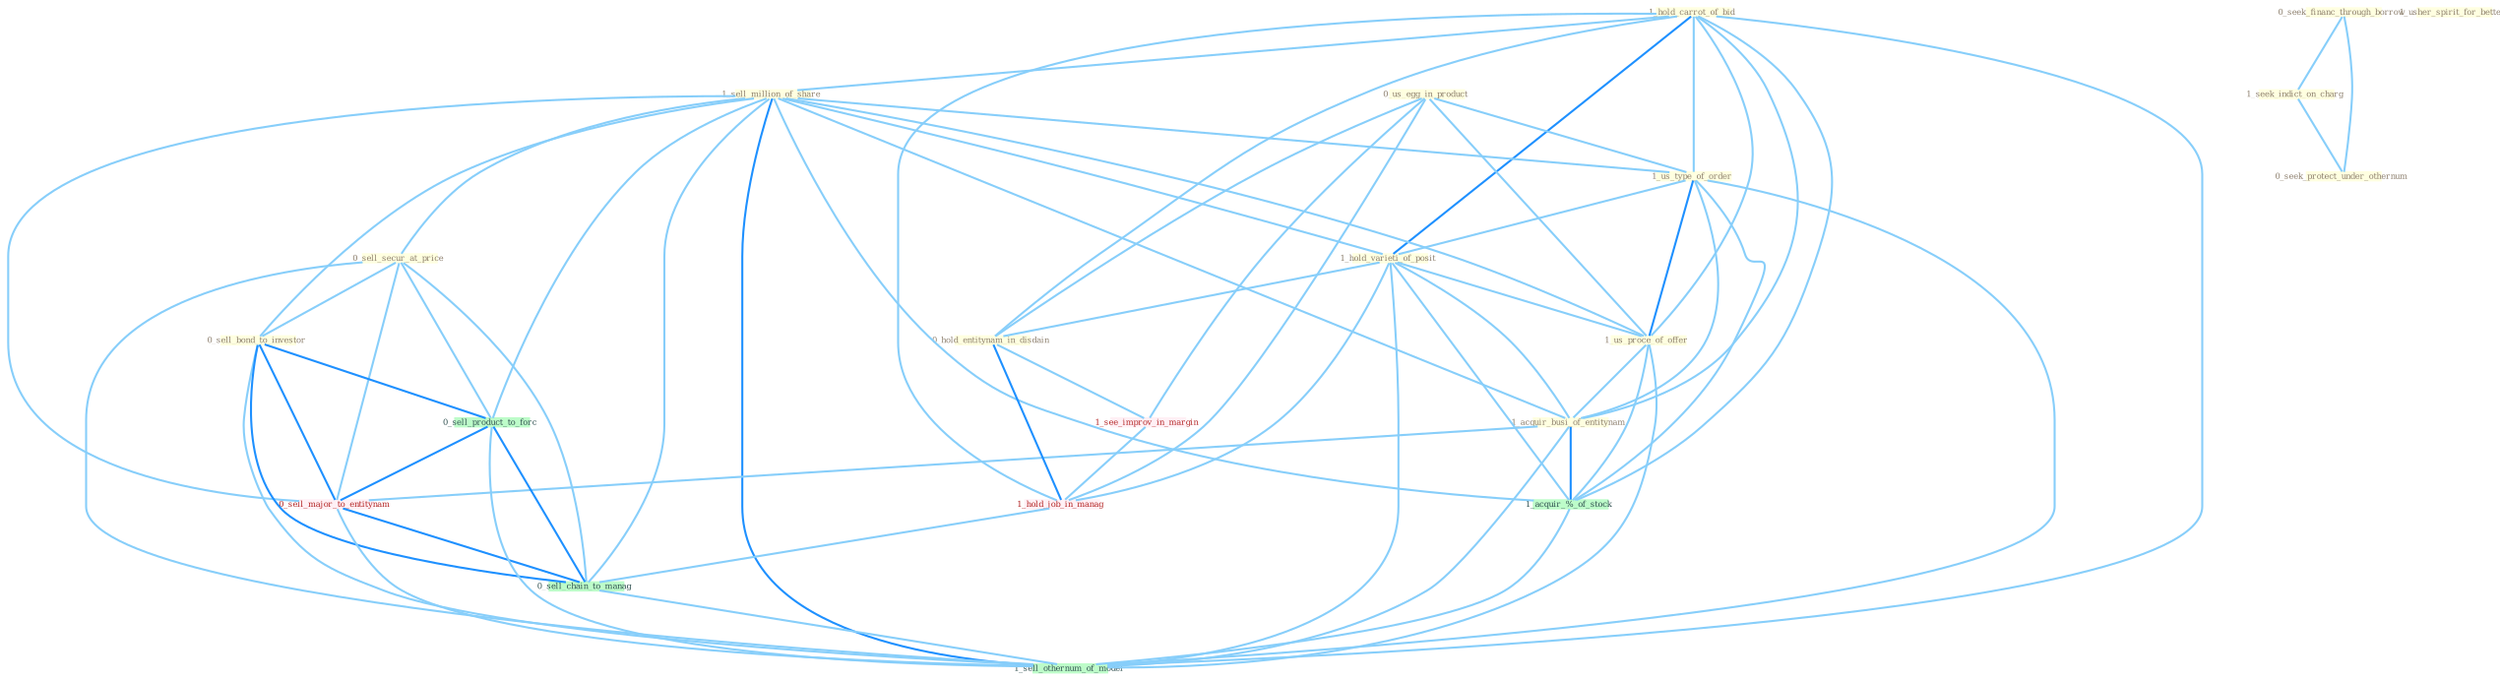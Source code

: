 Graph G{ 
    node
    [shape=polygon,style=filled,width=.5,height=.06,color="#BDFCC9",fixedsize=true,fontsize=4,
    fontcolor="#2f4f4f"];
    {node
    [color="#ffffe0", fontcolor="#8b7d6b"] "1_hold_carrot_of_bid " "0_us_egg_in_product " "1_sell_million_of_share " "1_us_type_of_order " "1_hold_varieti_of_posit " "0_seek_financ_through_borrow " "1_us_proce_of_offer " "0_sell_secur_at_price " "1_acquir_busi_of_entitynam " "1_usher_spirit_for_better " "0_sell_bond_to_investor " "1_seek_indict_on_charg " "0_seek_protect_under_othernum " "0_hold_entitynam_in_disdain "}
{node [color="#fff0f5", fontcolor="#b22222"] "1_see_improv_in_margin " "1_hold_job_in_manag " "0_sell_major_to_entitynam "}
edge [color="#B0E2FF"];

	"1_hold_carrot_of_bid " -- "1_sell_million_of_share " [w="1", color="#87cefa" ];
	"1_hold_carrot_of_bid " -- "1_us_type_of_order " [w="1", color="#87cefa" ];
	"1_hold_carrot_of_bid " -- "1_hold_varieti_of_posit " [w="2", color="#1e90ff" , len=0.8];
	"1_hold_carrot_of_bid " -- "1_us_proce_of_offer " [w="1", color="#87cefa" ];
	"1_hold_carrot_of_bid " -- "1_acquir_busi_of_entitynam " [w="1", color="#87cefa" ];
	"1_hold_carrot_of_bid " -- "0_hold_entitynam_in_disdain " [w="1", color="#87cefa" ];
	"1_hold_carrot_of_bid " -- "1_acquir_%_of_stock " [w="1", color="#87cefa" ];
	"1_hold_carrot_of_bid " -- "1_hold_job_in_manag " [w="1", color="#87cefa" ];
	"1_hold_carrot_of_bid " -- "1_sell_othernum_of_model " [w="1", color="#87cefa" ];
	"0_us_egg_in_product " -- "1_us_type_of_order " [w="1", color="#87cefa" ];
	"0_us_egg_in_product " -- "1_us_proce_of_offer " [w="1", color="#87cefa" ];
	"0_us_egg_in_product " -- "0_hold_entitynam_in_disdain " [w="1", color="#87cefa" ];
	"0_us_egg_in_product " -- "1_see_improv_in_margin " [w="1", color="#87cefa" ];
	"0_us_egg_in_product " -- "1_hold_job_in_manag " [w="1", color="#87cefa" ];
	"1_sell_million_of_share " -- "1_us_type_of_order " [w="1", color="#87cefa" ];
	"1_sell_million_of_share " -- "1_hold_varieti_of_posit " [w="1", color="#87cefa" ];
	"1_sell_million_of_share " -- "1_us_proce_of_offer " [w="1", color="#87cefa" ];
	"1_sell_million_of_share " -- "0_sell_secur_at_price " [w="1", color="#87cefa" ];
	"1_sell_million_of_share " -- "1_acquir_busi_of_entitynam " [w="1", color="#87cefa" ];
	"1_sell_million_of_share " -- "0_sell_bond_to_investor " [w="1", color="#87cefa" ];
	"1_sell_million_of_share " -- "1_acquir_%_of_stock " [w="1", color="#87cefa" ];
	"1_sell_million_of_share " -- "0_sell_product_to_forc " [w="1", color="#87cefa" ];
	"1_sell_million_of_share " -- "0_sell_major_to_entitynam " [w="1", color="#87cefa" ];
	"1_sell_million_of_share " -- "0_sell_chain_to_manag " [w="1", color="#87cefa" ];
	"1_sell_million_of_share " -- "1_sell_othernum_of_model " [w="2", color="#1e90ff" , len=0.8];
	"1_us_type_of_order " -- "1_hold_varieti_of_posit " [w="1", color="#87cefa" ];
	"1_us_type_of_order " -- "1_us_proce_of_offer " [w="2", color="#1e90ff" , len=0.8];
	"1_us_type_of_order " -- "1_acquir_busi_of_entitynam " [w="1", color="#87cefa" ];
	"1_us_type_of_order " -- "1_acquir_%_of_stock " [w="1", color="#87cefa" ];
	"1_us_type_of_order " -- "1_sell_othernum_of_model " [w="1", color="#87cefa" ];
	"1_hold_varieti_of_posit " -- "1_us_proce_of_offer " [w="1", color="#87cefa" ];
	"1_hold_varieti_of_posit " -- "1_acquir_busi_of_entitynam " [w="1", color="#87cefa" ];
	"1_hold_varieti_of_posit " -- "0_hold_entitynam_in_disdain " [w="1", color="#87cefa" ];
	"1_hold_varieti_of_posit " -- "1_acquir_%_of_stock " [w="1", color="#87cefa" ];
	"1_hold_varieti_of_posit " -- "1_hold_job_in_manag " [w="1", color="#87cefa" ];
	"1_hold_varieti_of_posit " -- "1_sell_othernum_of_model " [w="1", color="#87cefa" ];
	"0_seek_financ_through_borrow " -- "1_seek_indict_on_charg " [w="1", color="#87cefa" ];
	"0_seek_financ_through_borrow " -- "0_seek_protect_under_othernum " [w="1", color="#87cefa" ];
	"1_us_proce_of_offer " -- "1_acquir_busi_of_entitynam " [w="1", color="#87cefa" ];
	"1_us_proce_of_offer " -- "1_acquir_%_of_stock " [w="1", color="#87cefa" ];
	"1_us_proce_of_offer " -- "1_sell_othernum_of_model " [w="1", color="#87cefa" ];
	"0_sell_secur_at_price " -- "0_sell_bond_to_investor " [w="1", color="#87cefa" ];
	"0_sell_secur_at_price " -- "0_sell_product_to_forc " [w="1", color="#87cefa" ];
	"0_sell_secur_at_price " -- "0_sell_major_to_entitynam " [w="1", color="#87cefa" ];
	"0_sell_secur_at_price " -- "0_sell_chain_to_manag " [w="1", color="#87cefa" ];
	"0_sell_secur_at_price " -- "1_sell_othernum_of_model " [w="1", color="#87cefa" ];
	"1_acquir_busi_of_entitynam " -- "1_acquir_%_of_stock " [w="2", color="#1e90ff" , len=0.8];
	"1_acquir_busi_of_entitynam " -- "0_sell_major_to_entitynam " [w="1", color="#87cefa" ];
	"1_acquir_busi_of_entitynam " -- "1_sell_othernum_of_model " [w="1", color="#87cefa" ];
	"0_sell_bond_to_investor " -- "0_sell_product_to_forc " [w="2", color="#1e90ff" , len=0.8];
	"0_sell_bond_to_investor " -- "0_sell_major_to_entitynam " [w="2", color="#1e90ff" , len=0.8];
	"0_sell_bond_to_investor " -- "0_sell_chain_to_manag " [w="2", color="#1e90ff" , len=0.8];
	"0_sell_bond_to_investor " -- "1_sell_othernum_of_model " [w="1", color="#87cefa" ];
	"1_seek_indict_on_charg " -- "0_seek_protect_under_othernum " [w="1", color="#87cefa" ];
	"0_hold_entitynam_in_disdain " -- "1_see_improv_in_margin " [w="1", color="#87cefa" ];
	"0_hold_entitynam_in_disdain " -- "1_hold_job_in_manag " [w="2", color="#1e90ff" , len=0.8];
	"1_see_improv_in_margin " -- "1_hold_job_in_manag " [w="1", color="#87cefa" ];
	"1_acquir_%_of_stock " -- "1_sell_othernum_of_model " [w="1", color="#87cefa" ];
	"1_hold_job_in_manag " -- "0_sell_chain_to_manag " [w="1", color="#87cefa" ];
	"0_sell_product_to_forc " -- "0_sell_major_to_entitynam " [w="2", color="#1e90ff" , len=0.8];
	"0_sell_product_to_forc " -- "0_sell_chain_to_manag " [w="2", color="#1e90ff" , len=0.8];
	"0_sell_product_to_forc " -- "1_sell_othernum_of_model " [w="1", color="#87cefa" ];
	"0_sell_major_to_entitynam " -- "0_sell_chain_to_manag " [w="2", color="#1e90ff" , len=0.8];
	"0_sell_major_to_entitynam " -- "1_sell_othernum_of_model " [w="1", color="#87cefa" ];
	"0_sell_chain_to_manag " -- "1_sell_othernum_of_model " [w="1", color="#87cefa" ];
}